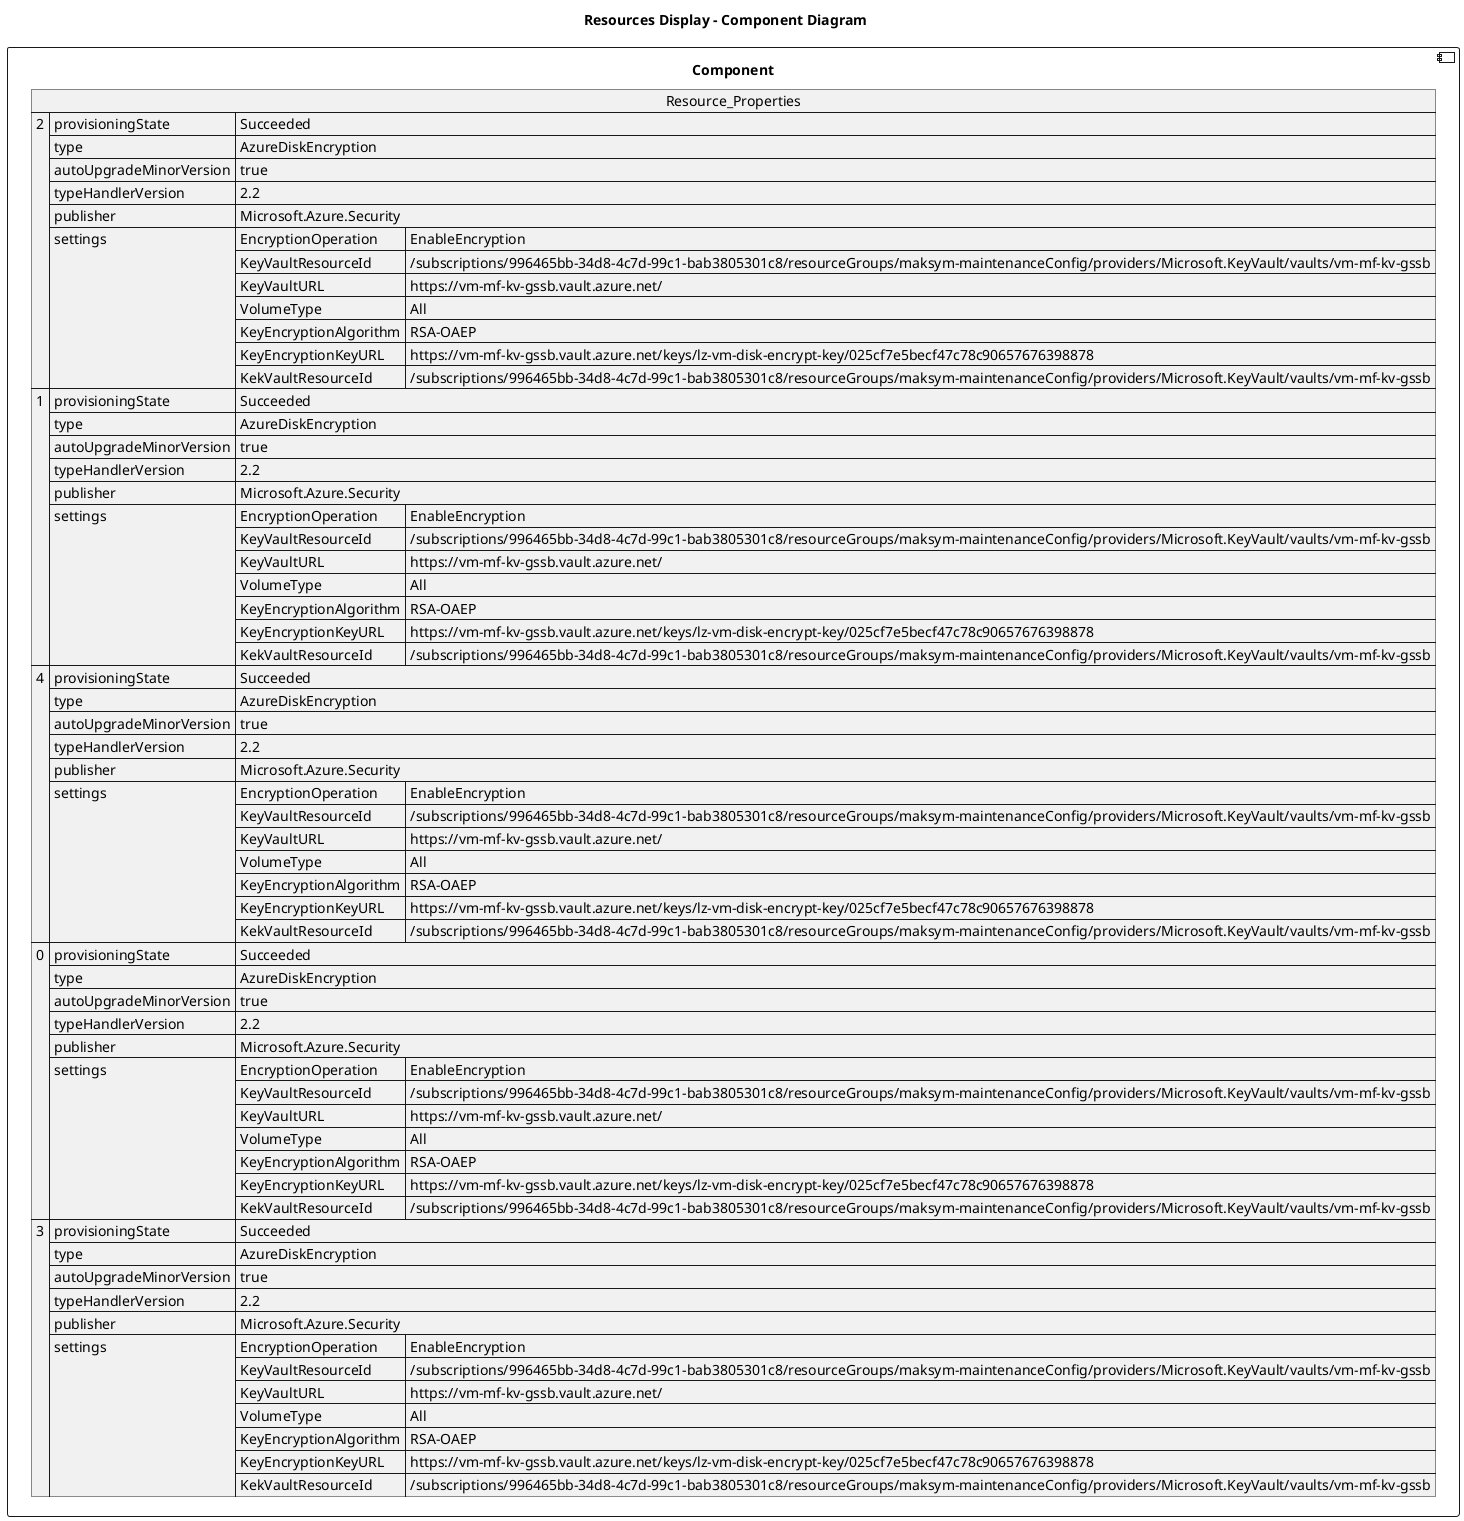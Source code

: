 @startuml

title Resources Display - Component Diagram

component Component {

json  Resource_Properties {
  "2": {
    "provisioningState": "Succeeded",
    "type": "AzureDiskEncryption",
    "autoUpgradeMinorVersion": true,
    "typeHandlerVersion": "2.2",
    "publisher": "Microsoft.Azure.Security",
    "settings": {
      "EncryptionOperation": "EnableEncryption",
      "KeyVaultResourceId": "/subscriptions/996465bb-34d8-4c7d-99c1-bab3805301c8/resourceGroups/maksym-maintenanceConfig/providers/Microsoft.KeyVault/vaults/vm-mf-kv-gssb",
      "KeyVaultURL": "https://vm-mf-kv-gssb.vault.azure.net/",
      "VolumeType": "All",
      "KeyEncryptionAlgorithm": "RSA-OAEP",
      "KeyEncryptionKeyURL": "https://vm-mf-kv-gssb.vault.azure.net/keys/lz-vm-disk-encrypt-key/025cf7e5becf47c78c90657676398878",
      "KekVaultResourceId": "/subscriptions/996465bb-34d8-4c7d-99c1-bab3805301c8/resourceGroups/maksym-maintenanceConfig/providers/Microsoft.KeyVault/vaults/vm-mf-kv-gssb"
    }
  },
  "1": {
    "provisioningState": "Succeeded",
    "type": "AzureDiskEncryption",
    "autoUpgradeMinorVersion": true,
    "typeHandlerVersion": "2.2",
    "publisher": "Microsoft.Azure.Security",
    "settings": {
      "EncryptionOperation": "EnableEncryption",
      "KeyVaultResourceId": "/subscriptions/996465bb-34d8-4c7d-99c1-bab3805301c8/resourceGroups/maksym-maintenanceConfig/providers/Microsoft.KeyVault/vaults/vm-mf-kv-gssb",
      "KeyVaultURL": "https://vm-mf-kv-gssb.vault.azure.net/",
      "VolumeType": "All",
      "KeyEncryptionAlgorithm": "RSA-OAEP",
      "KeyEncryptionKeyURL": "https://vm-mf-kv-gssb.vault.azure.net/keys/lz-vm-disk-encrypt-key/025cf7e5becf47c78c90657676398878",
      "KekVaultResourceId": "/subscriptions/996465bb-34d8-4c7d-99c1-bab3805301c8/resourceGroups/maksym-maintenanceConfig/providers/Microsoft.KeyVault/vaults/vm-mf-kv-gssb"
    }
  },
  "4": {
    "provisioningState": "Succeeded",
    "type": "AzureDiskEncryption",
    "autoUpgradeMinorVersion": true,
    "typeHandlerVersion": "2.2",
    "publisher": "Microsoft.Azure.Security",
    "settings": {
      "EncryptionOperation": "EnableEncryption",
      "KeyVaultResourceId": "/subscriptions/996465bb-34d8-4c7d-99c1-bab3805301c8/resourceGroups/maksym-maintenanceConfig/providers/Microsoft.KeyVault/vaults/vm-mf-kv-gssb",
      "KeyVaultURL": "https://vm-mf-kv-gssb.vault.azure.net/",
      "VolumeType": "All",
      "KeyEncryptionAlgorithm": "RSA-OAEP",
      "KeyEncryptionKeyURL": "https://vm-mf-kv-gssb.vault.azure.net/keys/lz-vm-disk-encrypt-key/025cf7e5becf47c78c90657676398878",
      "KekVaultResourceId": "/subscriptions/996465bb-34d8-4c7d-99c1-bab3805301c8/resourceGroups/maksym-maintenanceConfig/providers/Microsoft.KeyVault/vaults/vm-mf-kv-gssb"
    }
  },
  "0": {
    "provisioningState": "Succeeded",
    "type": "AzureDiskEncryption",
    "autoUpgradeMinorVersion": true,
    "typeHandlerVersion": "2.2",
    "publisher": "Microsoft.Azure.Security",
    "settings": {
      "EncryptionOperation": "EnableEncryption",
      "KeyVaultResourceId": "/subscriptions/996465bb-34d8-4c7d-99c1-bab3805301c8/resourceGroups/maksym-maintenanceConfig/providers/Microsoft.KeyVault/vaults/vm-mf-kv-gssb",
      "KeyVaultURL": "https://vm-mf-kv-gssb.vault.azure.net/",
      "VolumeType": "All",
      "KeyEncryptionAlgorithm": "RSA-OAEP",
      "KeyEncryptionKeyURL": "https://vm-mf-kv-gssb.vault.azure.net/keys/lz-vm-disk-encrypt-key/025cf7e5becf47c78c90657676398878",
      "KekVaultResourceId": "/subscriptions/996465bb-34d8-4c7d-99c1-bab3805301c8/resourceGroups/maksym-maintenanceConfig/providers/Microsoft.KeyVault/vaults/vm-mf-kv-gssb"
    }
  },
  "3": {
    "provisioningState": "Succeeded",
    "type": "AzureDiskEncryption",
    "autoUpgradeMinorVersion": true,
    "typeHandlerVersion": "2.2",
    "publisher": "Microsoft.Azure.Security",
    "settings": {
      "EncryptionOperation": "EnableEncryption",
      "KeyVaultResourceId": "/subscriptions/996465bb-34d8-4c7d-99c1-bab3805301c8/resourceGroups/maksym-maintenanceConfig/providers/Microsoft.KeyVault/vaults/vm-mf-kv-gssb",
      "KeyVaultURL": "https://vm-mf-kv-gssb.vault.azure.net/",
      "VolumeType": "All",
      "KeyEncryptionAlgorithm": "RSA-OAEP",
      "KeyEncryptionKeyURL": "https://vm-mf-kv-gssb.vault.azure.net/keys/lz-vm-disk-encrypt-key/025cf7e5becf47c78c90657676398878",
      "KekVaultResourceId": "/subscriptions/996465bb-34d8-4c7d-99c1-bab3805301c8/resourceGroups/maksym-maintenanceConfig/providers/Microsoft.KeyVault/vaults/vm-mf-kv-gssb"
    }
  }
}
}
@enduml
